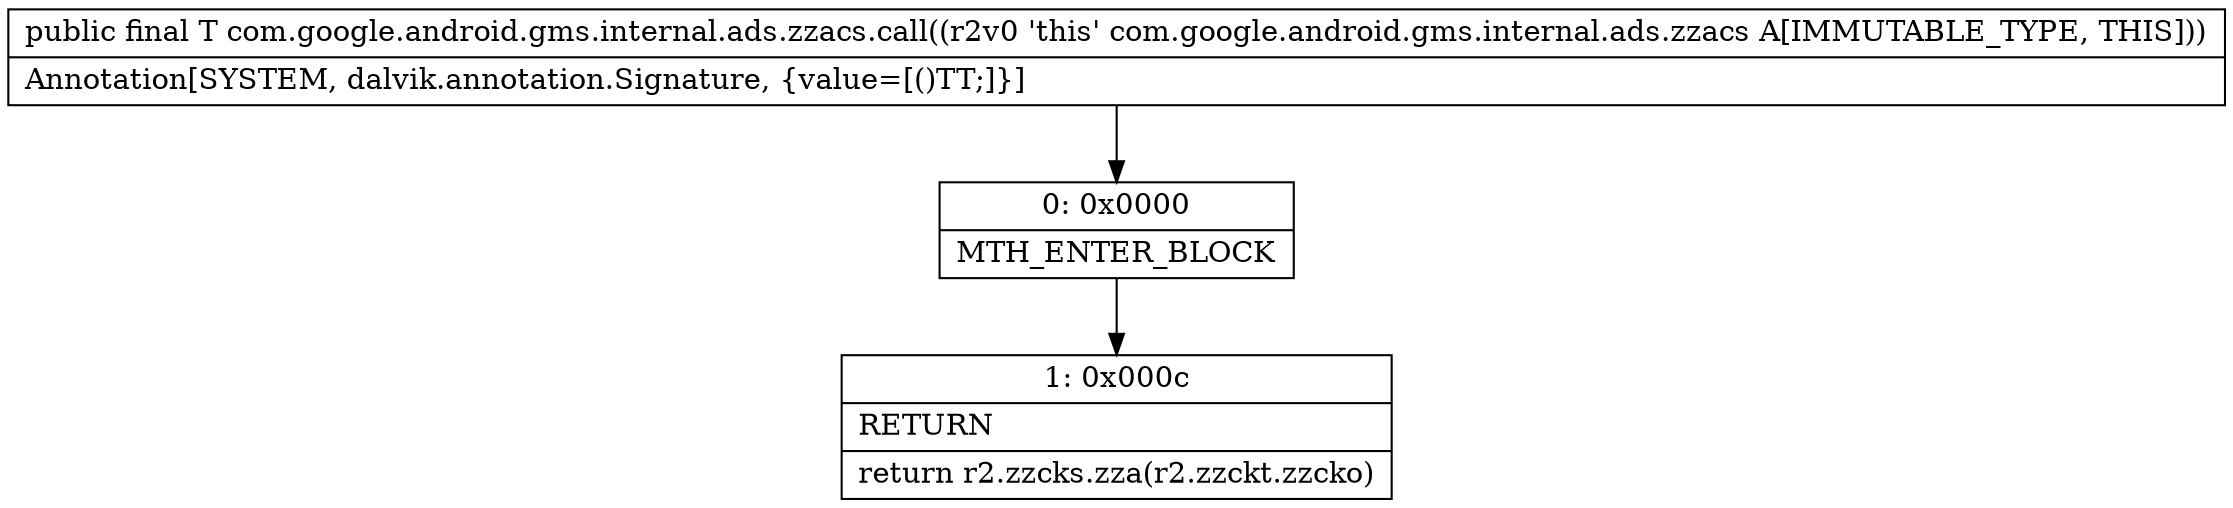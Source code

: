digraph "CFG forcom.google.android.gms.internal.ads.zzacs.call()Ljava\/lang\/Object;" {
Node_0 [shape=record,label="{0\:\ 0x0000|MTH_ENTER_BLOCK\l}"];
Node_1 [shape=record,label="{1\:\ 0x000c|RETURN\l|return r2.zzcks.zza(r2.zzckt.zzcko)\l}"];
MethodNode[shape=record,label="{public final T com.google.android.gms.internal.ads.zzacs.call((r2v0 'this' com.google.android.gms.internal.ads.zzacs A[IMMUTABLE_TYPE, THIS]))  | Annotation[SYSTEM, dalvik.annotation.Signature, \{value=[()TT;]\}]\l}"];
MethodNode -> Node_0;
Node_0 -> Node_1;
}


